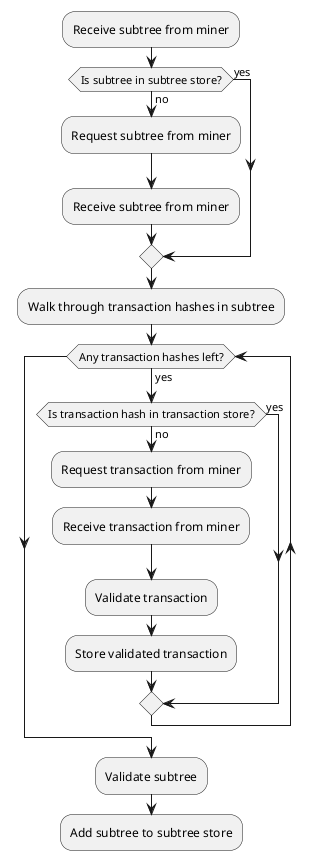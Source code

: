 @startuml

:Receive subtree from miner;

if (Is subtree in subtree store?) then (yes)
else (no)
  :Request subtree from miner;
  :Receive subtree from miner;
endif

:Walk through transaction hashes in subtree;

while (Any transaction hashes left?) is (yes)
  if (Is transaction hash in transaction store?) then (yes)
  else (no)
    :Request transaction from miner;
    :Receive transaction from miner;
    :Validate transaction;
    :Store validated transaction;
  endif
endwhile

:Validate subtree;
:Add subtree to subtree store;

@enduml
